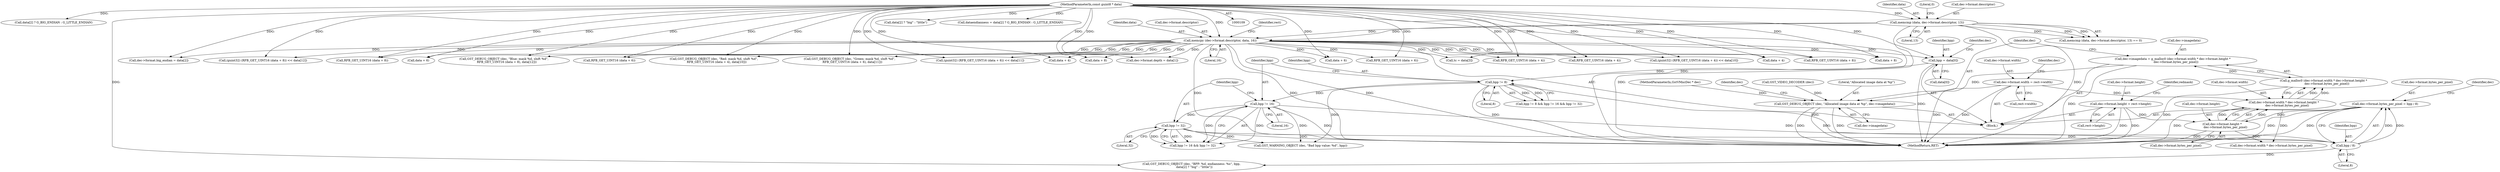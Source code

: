 digraph "0_gstreamer_4cb1bcf1422bbcd79c0f683edb7ee85e3f7a31fe_0@API" {
"1000472" [label="(Call,dec->imagedata = g_malloc0 (dec->format.width * dec->format.height *\n       dec->format.bytes_per_pixel))"];
"1000476" [label="(Call,g_malloc0 (dec->format.width * dec->format.height *\n       dec->format.bytes_per_pixel))"];
"1000477" [label="(Call,dec->format.width * dec->format.height *\n       dec->format.bytes_per_pixel)"];
"1000252" [label="(Call,dec->format.width = rect->width)"];
"1000483" [label="(Call,dec->format.height *\n       dec->format.bytes_per_pixel)"];
"1000261" [label="(Call,dec->format.height = rect->height)"];
"1000243" [label="(Call,dec->format.bytes_per_pixel = bpp / 8)"];
"1000249" [label="(Call,bpp / 8)"];
"1000224" [label="(Call,bpp != 32)"];
"1000221" [label="(Call,bpp != 16)"];
"1000217" [label="(Call,bpp != 8)"];
"1000179" [label="(Call,bpp = data[0])"];
"1000153" [label="(Call,memcpy (dec->format.descriptor, data, 16))"];
"1000141" [label="(Call,memcmp (data, dec->format.descriptor, 13))"];
"1000112" [label="(MethodParameterIn,const guint8 * data)"];
"1000494" [label="(Call,GST_DEBUG_OBJECT (dec, \"Allocated image data at %p\", dec->imagedata))"];
"1000142" [label="(Identifier,data)"];
"1000287" [label="(Call,RFB_GET_UINT16 (data + 6))"];
"1000148" [label="(Literal,13)"];
"1000217" [label="(Call,bpp != 8)"];
"1000316" [label="(Call,GST_DEBUG_OBJECT (dec, \"Green: mask %d, shift %d\",\n      RFB_GET_UINT16 (data + 6), data[11]))"];
"1000110" [label="(MethodParameterIn,GstVMncDec * dec)"];
"1000320" [label="(Call,data + 6)"];
"1000218" [label="(Identifier,bpp)"];
"1000497" [label="(Call,dec->imagedata)"];
"1000284" [label="(Call,(guint32) (RFB_GET_UINT16 (data + 6)) << data[11])"];
"1000219" [label="(Literal,8)"];
"1000276" [label="(Call,data + 4)"];
"1000272" [label="(Call,(guint32) (RFB_GET_UINT16 (data + 4)) << data[10])"];
"1000204" [label="(Call,data[2] ? G_BIG_ENDIAN : G_LITTLE_ENDIAN)"];
"1000478" [label="(Call,dec->format.width)"];
"1000329" [label="(Call,RFB_GET_UINT16 (data + 8))"];
"1000251" [label="(Literal,8)"];
"1000300" [label="(Call,data + 8)"];
"1000154" [label="(Call,dec->format.descriptor)"];
"1000336" [label="(Call,GST_DEBUG_OBJECT (dec, \"BPP: %d. endianness: %s\", bpp,\n      data[2] ? \"big\" : \"little\"))"];
"1000193" [label="(Call,dec->format.big_endian = data[2])"];
"1000253" [label="(Call,dec->format.width)"];
"1000296" [label="(Call,(guint32) (RFB_GET_UINT16 (data + 8)) << data[12])"];
"1000496" [label="(Literal,\"Allocated image data at %p\")"];
"1000225" [label="(Identifier,bpp)"];
"1000477" [label="(Call,dec->format.width * dec->format.height *\n       dec->format.bytes_per_pixel)"];
"1000476" [label="(Call,g_malloc0 (dec->format.width * dec->format.height *\n       dec->format.bytes_per_pixel))"];
"1000187" [label="(Identifier,dec)"];
"1000299" [label="(Call,RFB_GET_UINT16 (data + 8))"];
"1000267" [label="(Call,rect->height)"];
"1000288" [label="(Call,data + 6)"];
"1000153" [label="(Call,memcpy (dec->format.descriptor, data, 16))"];
"1000494" [label="(Call,GST_DEBUG_OBJECT (dec, \"Allocated image data at %p\", dec->imagedata))"];
"1000250" [label="(Identifier,bpp)"];
"1000160" [label="(Literal,16)"];
"1000326" [label="(Call,GST_DEBUG_OBJECT (dec, \"Blue: mask %d, shift %d\",\n      RFB_GET_UINT16 (data + 8), data[12]))"];
"1000222" [label="(Identifier,bpp)"];
"1000221" [label="(Call,bpp != 16)"];
"1000165" [label="(Identifier,rect)"];
"1000255" [label="(Identifier,dec)"];
"1000306" [label="(Call,GST_DEBUG_OBJECT (dec, \"Red: mask %d, shift %d\",\n      RFB_GET_UINT16 (data + 4), data[10]))"];
"1000249" [label="(Call,bpp / 8)"];
"1000330" [label="(Call,data + 8)"];
"1000506" [label="(Call,dec->format.width * dec->format.bytes_per_pixel)"];
"1000226" [label="(Literal,32)"];
"1000503" [label="(Identifier,dec)"];
"1000159" [label="(Identifier,data)"];
"1000140" [label="(Call,memcmp (data, dec->format.descriptor, 13) == 0)"];
"1000252" [label="(Call,dec->format.width = rect->width)"];
"1000454" [label="(Call,GST_VIDEO_DECODER (dec))"];
"1000262" [label="(Call,dec->format.height)"];
"1000181" [label="(Call,data[0])"];
"1000180" [label="(Identifier,bpp)"];
"1000244" [label="(Call,dec->format.bytes_per_pixel)"];
"1000243" [label="(Call,dec->format.bytes_per_pixel = bpp / 8)"];
"1000115" [label="(Block,)"];
"1000319" [label="(Call,RFB_GET_UINT16 (data + 6))"];
"1000495" [label="(Identifier,dec)"];
"1000210" [label="(Call,tc = data[3])"];
"1000519" [label="(MethodReturn,RET)"];
"1000220" [label="(Call,bpp != 16 && bpp != 32)"];
"1000228" [label="(Call,GST_WARNING_OBJECT (dec, \"Bad bpp value: %d\", bpp))"];
"1000309" [label="(Call,RFB_GET_UINT16 (data + 4))"];
"1000261" [label="(Call,dec->format.height = rect->height)"];
"1000112" [label="(MethodParameterIn,const guint8 * data)"];
"1000340" [label="(Call,data[2] ? \"big\" : \"little\")"];
"1000275" [label="(Call,RFB_GET_UINT16 (data + 4))"];
"1000149" [label="(Literal,0)"];
"1000489" [label="(Call,dec->format.bytes_per_pixel)"];
"1000216" [label="(Call,bpp != 8 && bpp != 16 && bpp != 32)"];
"1000179" [label="(Call,bpp = data[0])"];
"1000271" [label="(Identifier,redmask)"];
"1000224" [label="(Call,bpp != 32)"];
"1000483" [label="(Call,dec->format.height *\n       dec->format.bytes_per_pixel)"];
"1000472" [label="(Call,dec->imagedata = g_malloc0 (dec->format.width * dec->format.height *\n       dec->format.bytes_per_pixel))"];
"1000202" [label="(Call,dataendianness = data[2] ? G_BIG_ENDIAN : G_LITTLE_ENDIAN)"];
"1000473" [label="(Call,dec->imagedata)"];
"1000143" [label="(Call,dec->format.descriptor)"];
"1000264" [label="(Identifier,dec)"];
"1000258" [label="(Call,rect->width)"];
"1000141" [label="(Call,memcmp (data, dec->format.descriptor, 13))"];
"1000310" [label="(Call,data + 4)"];
"1000184" [label="(Call,dec->format.depth = data[1])"];
"1000223" [label="(Literal,16)"];
"1000484" [label="(Call,dec->format.height)"];
"1000472" -> "1000115"  [label="AST: "];
"1000472" -> "1000476"  [label="CFG: "];
"1000473" -> "1000472"  [label="AST: "];
"1000476" -> "1000472"  [label="AST: "];
"1000495" -> "1000472"  [label="CFG: "];
"1000472" -> "1000519"  [label="DDG: "];
"1000476" -> "1000472"  [label="DDG: "];
"1000472" -> "1000494"  [label="DDG: "];
"1000476" -> "1000477"  [label="CFG: "];
"1000477" -> "1000476"  [label="AST: "];
"1000476" -> "1000519"  [label="DDG: "];
"1000477" -> "1000476"  [label="DDG: "];
"1000477" -> "1000476"  [label="DDG: "];
"1000477" -> "1000483"  [label="CFG: "];
"1000478" -> "1000477"  [label="AST: "];
"1000483" -> "1000477"  [label="AST: "];
"1000477" -> "1000519"  [label="DDG: "];
"1000252" -> "1000477"  [label="DDG: "];
"1000483" -> "1000477"  [label="DDG: "];
"1000483" -> "1000477"  [label="DDG: "];
"1000477" -> "1000506"  [label="DDG: "];
"1000252" -> "1000115"  [label="AST: "];
"1000252" -> "1000258"  [label="CFG: "];
"1000253" -> "1000252"  [label="AST: "];
"1000258" -> "1000252"  [label="AST: "];
"1000264" -> "1000252"  [label="CFG: "];
"1000252" -> "1000519"  [label="DDG: "];
"1000252" -> "1000519"  [label="DDG: "];
"1000483" -> "1000489"  [label="CFG: "];
"1000484" -> "1000483"  [label="AST: "];
"1000489" -> "1000483"  [label="AST: "];
"1000483" -> "1000519"  [label="DDG: "];
"1000261" -> "1000483"  [label="DDG: "];
"1000243" -> "1000483"  [label="DDG: "];
"1000483" -> "1000506"  [label="DDG: "];
"1000261" -> "1000115"  [label="AST: "];
"1000261" -> "1000267"  [label="CFG: "];
"1000262" -> "1000261"  [label="AST: "];
"1000267" -> "1000261"  [label="AST: "];
"1000271" -> "1000261"  [label="CFG: "];
"1000261" -> "1000519"  [label="DDG: "];
"1000261" -> "1000519"  [label="DDG: "];
"1000243" -> "1000115"  [label="AST: "];
"1000243" -> "1000249"  [label="CFG: "];
"1000244" -> "1000243"  [label="AST: "];
"1000249" -> "1000243"  [label="AST: "];
"1000255" -> "1000243"  [label="CFG: "];
"1000243" -> "1000519"  [label="DDG: "];
"1000243" -> "1000519"  [label="DDG: "];
"1000249" -> "1000243"  [label="DDG: "];
"1000249" -> "1000243"  [label="DDG: "];
"1000249" -> "1000251"  [label="CFG: "];
"1000250" -> "1000249"  [label="AST: "];
"1000251" -> "1000249"  [label="AST: "];
"1000224" -> "1000249"  [label="DDG: "];
"1000217" -> "1000249"  [label="DDG: "];
"1000221" -> "1000249"  [label="DDG: "];
"1000249" -> "1000336"  [label="DDG: "];
"1000224" -> "1000220"  [label="AST: "];
"1000224" -> "1000226"  [label="CFG: "];
"1000225" -> "1000224"  [label="AST: "];
"1000226" -> "1000224"  [label="AST: "];
"1000220" -> "1000224"  [label="CFG: "];
"1000224" -> "1000519"  [label="DDG: "];
"1000224" -> "1000220"  [label="DDG: "];
"1000224" -> "1000220"  [label="DDG: "];
"1000221" -> "1000224"  [label="DDG: "];
"1000224" -> "1000228"  [label="DDG: "];
"1000221" -> "1000220"  [label="AST: "];
"1000221" -> "1000223"  [label="CFG: "];
"1000222" -> "1000221"  [label="AST: "];
"1000223" -> "1000221"  [label="AST: "];
"1000225" -> "1000221"  [label="CFG: "];
"1000220" -> "1000221"  [label="CFG: "];
"1000221" -> "1000519"  [label="DDG: "];
"1000221" -> "1000220"  [label="DDG: "];
"1000221" -> "1000220"  [label="DDG: "];
"1000217" -> "1000221"  [label="DDG: "];
"1000221" -> "1000228"  [label="DDG: "];
"1000217" -> "1000216"  [label="AST: "];
"1000217" -> "1000219"  [label="CFG: "];
"1000218" -> "1000217"  [label="AST: "];
"1000219" -> "1000217"  [label="AST: "];
"1000222" -> "1000217"  [label="CFG: "];
"1000216" -> "1000217"  [label="CFG: "];
"1000217" -> "1000519"  [label="DDG: "];
"1000217" -> "1000216"  [label="DDG: "];
"1000217" -> "1000216"  [label="DDG: "];
"1000179" -> "1000217"  [label="DDG: "];
"1000217" -> "1000228"  [label="DDG: "];
"1000179" -> "1000115"  [label="AST: "];
"1000179" -> "1000181"  [label="CFG: "];
"1000180" -> "1000179"  [label="AST: "];
"1000181" -> "1000179"  [label="AST: "];
"1000187" -> "1000179"  [label="CFG: "];
"1000179" -> "1000519"  [label="DDG: "];
"1000153" -> "1000179"  [label="DDG: "];
"1000112" -> "1000179"  [label="DDG: "];
"1000153" -> "1000115"  [label="AST: "];
"1000153" -> "1000160"  [label="CFG: "];
"1000154" -> "1000153"  [label="AST: "];
"1000159" -> "1000153"  [label="AST: "];
"1000160" -> "1000153"  [label="AST: "];
"1000165" -> "1000153"  [label="CFG: "];
"1000153" -> "1000519"  [label="DDG: "];
"1000153" -> "1000519"  [label="DDG: "];
"1000153" -> "1000519"  [label="DDG: "];
"1000141" -> "1000153"  [label="DDG: "];
"1000141" -> "1000153"  [label="DDG: "];
"1000112" -> "1000153"  [label="DDG: "];
"1000153" -> "1000184"  [label="DDG: "];
"1000153" -> "1000193"  [label="DDG: "];
"1000153" -> "1000210"  [label="DDG: "];
"1000153" -> "1000275"  [label="DDG: "];
"1000153" -> "1000276"  [label="DDG: "];
"1000153" -> "1000272"  [label="DDG: "];
"1000153" -> "1000287"  [label="DDG: "];
"1000153" -> "1000288"  [label="DDG: "];
"1000153" -> "1000284"  [label="DDG: "];
"1000153" -> "1000299"  [label="DDG: "];
"1000153" -> "1000300"  [label="DDG: "];
"1000153" -> "1000296"  [label="DDG: "];
"1000153" -> "1000309"  [label="DDG: "];
"1000153" -> "1000310"  [label="DDG: "];
"1000153" -> "1000306"  [label="DDG: "];
"1000153" -> "1000319"  [label="DDG: "];
"1000153" -> "1000320"  [label="DDG: "];
"1000153" -> "1000316"  [label="DDG: "];
"1000153" -> "1000329"  [label="DDG: "];
"1000153" -> "1000330"  [label="DDG: "];
"1000153" -> "1000326"  [label="DDG: "];
"1000141" -> "1000140"  [label="AST: "];
"1000141" -> "1000148"  [label="CFG: "];
"1000142" -> "1000141"  [label="AST: "];
"1000143" -> "1000141"  [label="AST: "];
"1000148" -> "1000141"  [label="AST: "];
"1000149" -> "1000141"  [label="CFG: "];
"1000141" -> "1000519"  [label="DDG: "];
"1000141" -> "1000519"  [label="DDG: "];
"1000141" -> "1000140"  [label="DDG: "];
"1000141" -> "1000140"  [label="DDG: "];
"1000141" -> "1000140"  [label="DDG: "];
"1000112" -> "1000141"  [label="DDG: "];
"1000112" -> "1000109"  [label="AST: "];
"1000112" -> "1000519"  [label="DDG: "];
"1000112" -> "1000184"  [label="DDG: "];
"1000112" -> "1000193"  [label="DDG: "];
"1000112" -> "1000202"  [label="DDG: "];
"1000112" -> "1000204"  [label="DDG: "];
"1000112" -> "1000210"  [label="DDG: "];
"1000112" -> "1000275"  [label="DDG: "];
"1000112" -> "1000276"  [label="DDG: "];
"1000112" -> "1000272"  [label="DDG: "];
"1000112" -> "1000287"  [label="DDG: "];
"1000112" -> "1000288"  [label="DDG: "];
"1000112" -> "1000284"  [label="DDG: "];
"1000112" -> "1000299"  [label="DDG: "];
"1000112" -> "1000300"  [label="DDG: "];
"1000112" -> "1000296"  [label="DDG: "];
"1000112" -> "1000309"  [label="DDG: "];
"1000112" -> "1000310"  [label="DDG: "];
"1000112" -> "1000306"  [label="DDG: "];
"1000112" -> "1000319"  [label="DDG: "];
"1000112" -> "1000320"  [label="DDG: "];
"1000112" -> "1000316"  [label="DDG: "];
"1000112" -> "1000329"  [label="DDG: "];
"1000112" -> "1000330"  [label="DDG: "];
"1000112" -> "1000326"  [label="DDG: "];
"1000112" -> "1000336"  [label="DDG: "];
"1000112" -> "1000340"  [label="DDG: "];
"1000494" -> "1000115"  [label="AST: "];
"1000494" -> "1000497"  [label="CFG: "];
"1000495" -> "1000494"  [label="AST: "];
"1000496" -> "1000494"  [label="AST: "];
"1000497" -> "1000494"  [label="AST: "];
"1000503" -> "1000494"  [label="CFG: "];
"1000494" -> "1000519"  [label="DDG: "];
"1000494" -> "1000519"  [label="DDG: "];
"1000494" -> "1000519"  [label="DDG: "];
"1000454" -> "1000494"  [label="DDG: "];
"1000110" -> "1000494"  [label="DDG: "];
}
